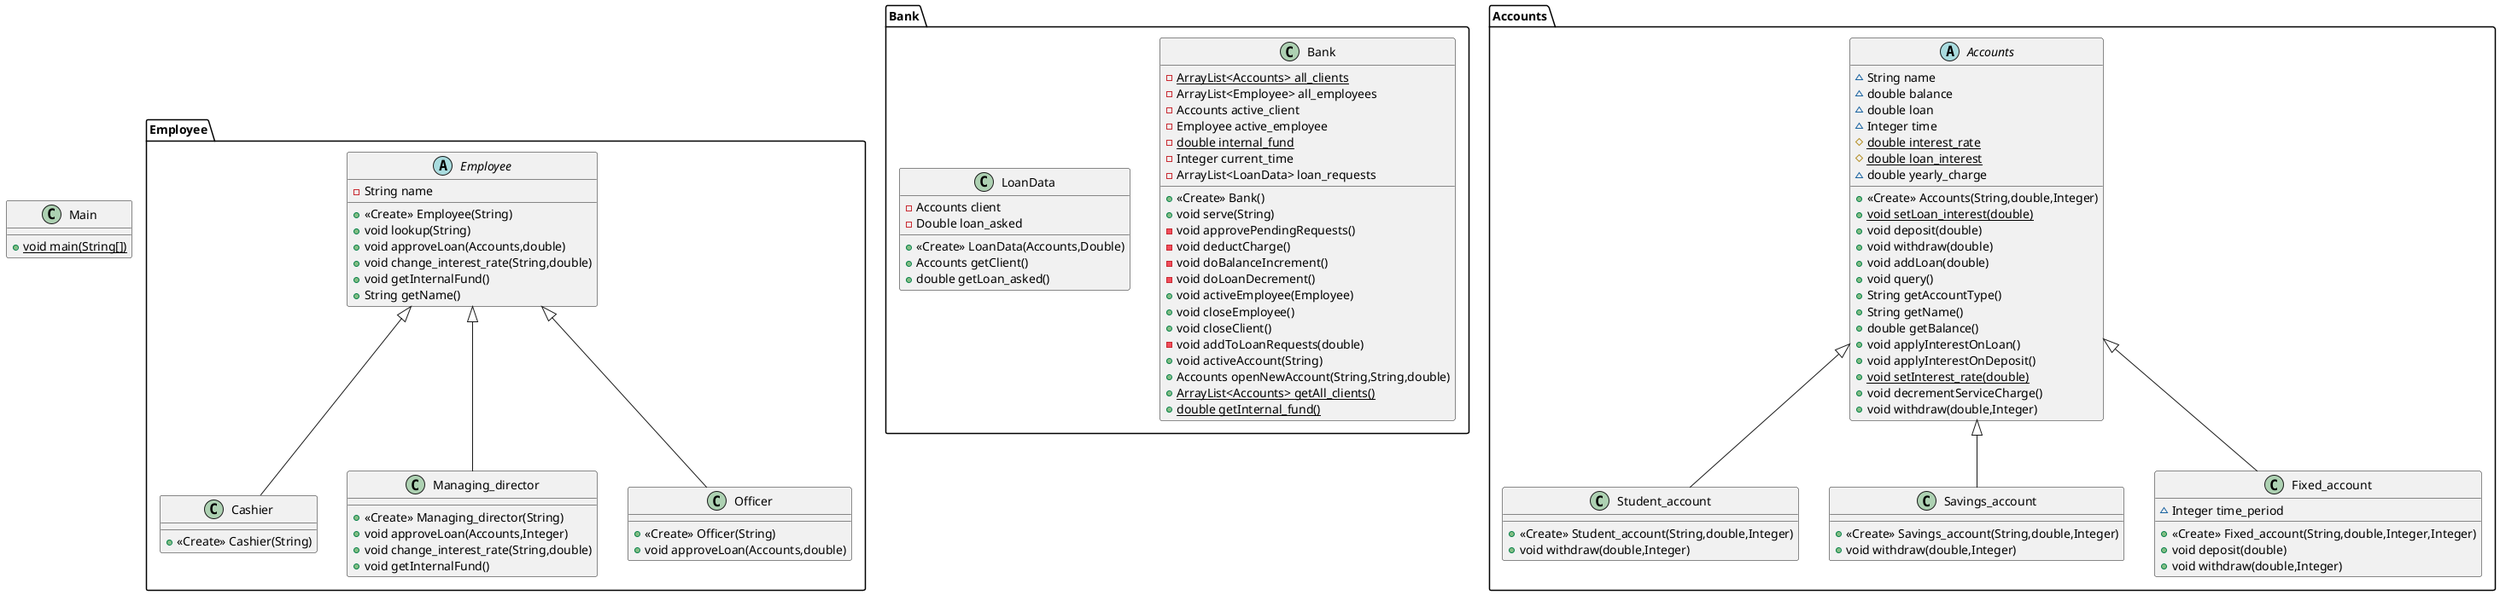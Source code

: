 @startuml
class Employee.Cashier {
+ <<Create>> Cashier(String)
}
abstract class Employee.Employee {
- String name
+ <<Create>> Employee(String)
+ void lookup(String)
+ void approveLoan(Accounts,double)
+ void change_interest_rate(String,double)
+ void getInternalFund()
+ String getName()
}
class Employee.Managing_director {
+ <<Create>> Managing_director(String)
+ void approveLoan(Accounts,Integer)
+ void change_interest_rate(String,double)
+ void getInternalFund()
}
class Bank.Bank {
- {static} ArrayList<Accounts> all_clients
- ArrayList<Employee> all_employees
- Accounts active_client
- Employee active_employee
- {static} double internal_fund
- Integer current_time
- ArrayList<LoanData> loan_requests
+ <<Create>> Bank()
+ void serve(String)
- void approvePendingRequests()
- void deductCharge()
- void doBalanceIncrement()
- void doLoanDecrement()
+ void activeEmployee(Employee)
+ void closeEmployee()
+ void closeClient()
- void addToLoanRequests(double)
+ void activeAccount(String)
+ Accounts openNewAccount(String,String,double)
+ {static} ArrayList<Accounts> getAll_clients()
+ {static} double getInternal_fund()
}
class Employee.Officer {
+ <<Create>> Officer(String)
+ void approveLoan(Accounts,double)
}
class Accounts.Student_account {
+ <<Create>> Student_account(String,double,Integer)
+ void withdraw(double,Integer)
}
class Main {
+ {static} void main(String[])
}
class Accounts.Savings_account {
+ <<Create>> Savings_account(String,double,Integer)
+ void withdraw(double,Integer)
}
abstract class Accounts.Accounts {
~ String name
~ double balance
~ double loan
~ Integer time
# {static} double interest_rate
# {static} double loan_interest
~ double yearly_charge
+ <<Create>> Accounts(String,double,Integer)
+ {static} void setLoan_interest(double)
+ void deposit(double)
+ void withdraw(double)
+ void addLoan(double)
+ void query()
+ String getAccountType()
+ String getName()
+ double getBalance()
+ void applyInterestOnLoan()
+ void applyInterestOnDeposit()
+ {static} void setInterest_rate(double)
+ void decrementServiceCharge()
+ void withdraw(double,Integer)
}
class Bank.LoanData {
- Accounts client
- Double loan_asked
+ <<Create>> LoanData(Accounts,Double)
+ Accounts getClient()
+ double getLoan_asked()
}
class Accounts.Fixed_account {
~ Integer time_period
+ <<Create>> Fixed_account(String,double,Integer,Integer)
+ void deposit(double)
+ void withdraw(double,Integer)
}


Employee.Employee <|-- Employee.Cashier
Employee.Employee <|-- Employee.Managing_director
Employee.Employee <|-- Employee.Officer
Accounts.Accounts <|-- Accounts.Student_account
Accounts.Accounts <|-- Accounts.Savings_account
Accounts.Accounts <|-- Accounts.Fixed_account
@enduml